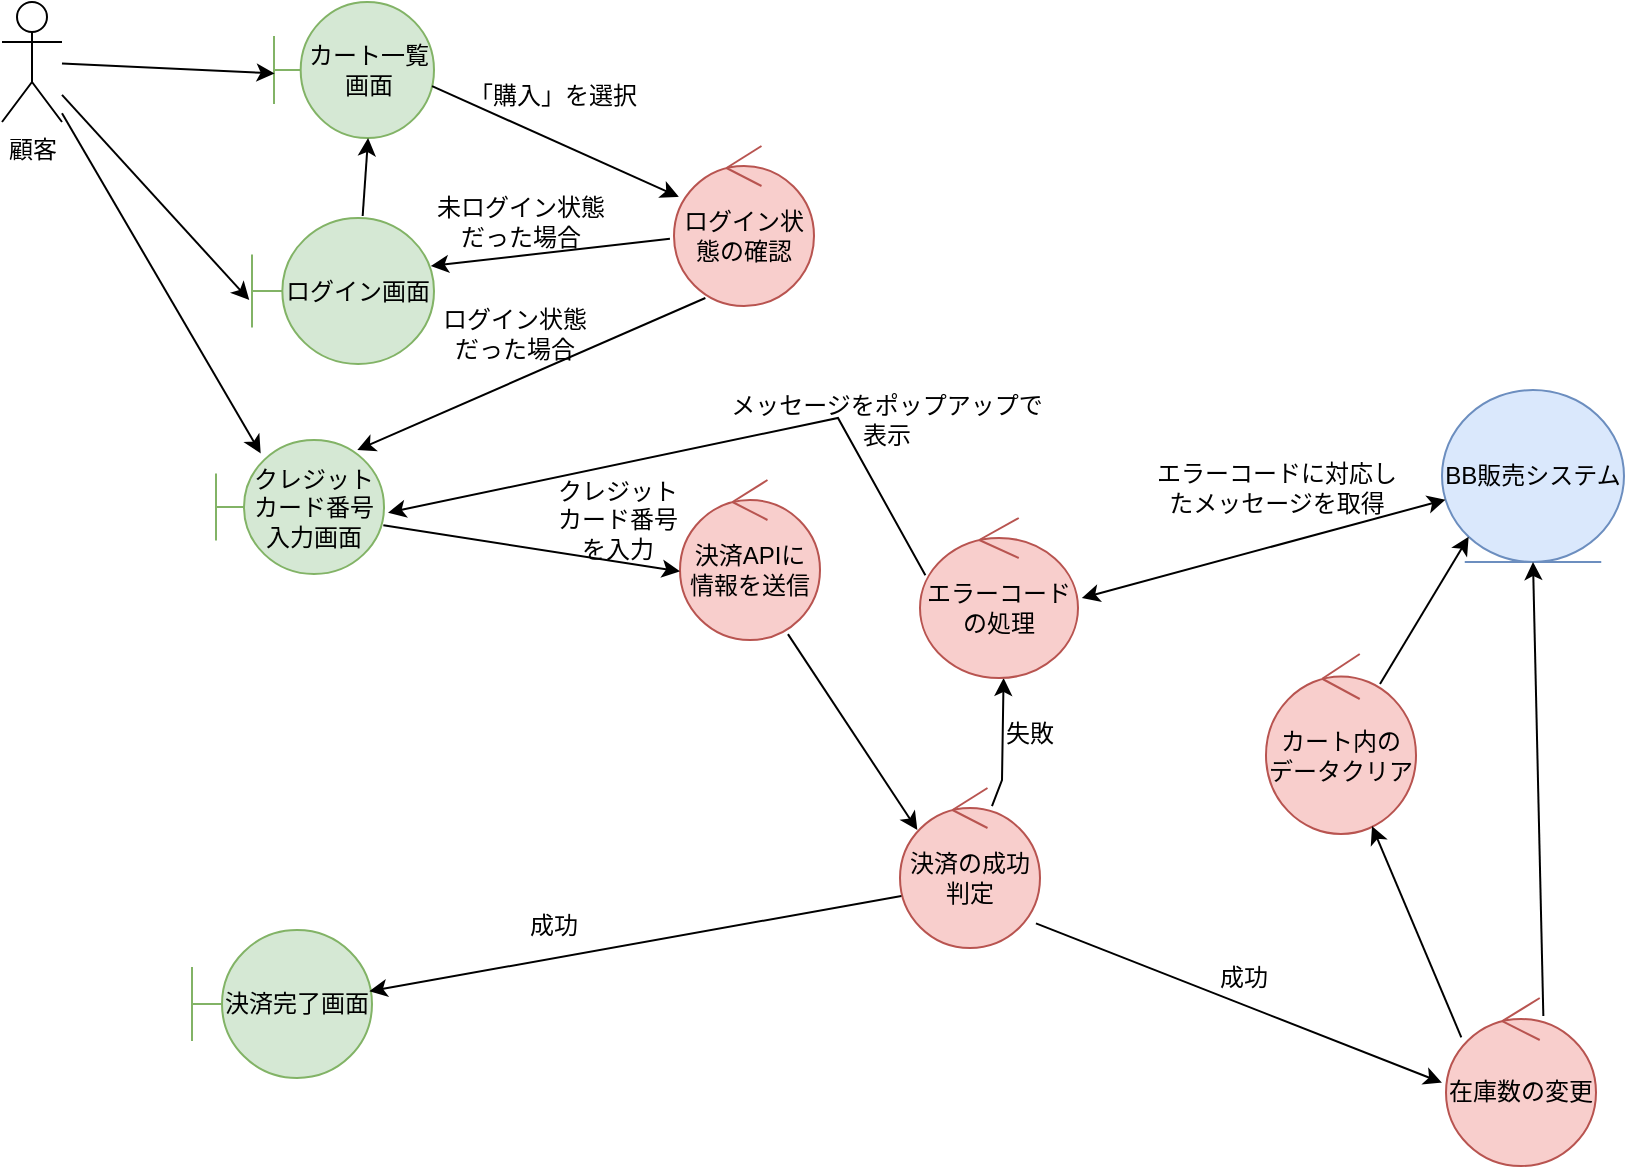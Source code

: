 <mxfile version="28.1.2">
  <diagram name="ページ1" id="lOJqmfj-AF2IGyaFZty9">
    <mxGraphModel dx="786" dy="516" grid="0" gridSize="10" guides="1" tooltips="1" connect="1" arrows="1" fold="1" page="1" pageScale="1" pageWidth="827" pageHeight="1169" math="0" shadow="0">
      <root>
        <mxCell id="0" />
        <mxCell id="1" parent="0" />
        <mxCell id="XFLWg0oDXKJBOEz6R7yy-1" value="顧客" style="shape=umlActor;verticalLabelPosition=bottom;verticalAlign=top;html=1;outlineConnect=0;" parent="1" vertex="1">
          <mxGeometry x="71" y="61" width="30" height="60" as="geometry" />
        </mxCell>
        <mxCell id="XFLWg0oDXKJBOEz6R7yy-2" value="カート一覧画面" style="shape=umlBoundary;whiteSpace=wrap;html=1;fillColor=#d5e8d4;strokeColor=#82b366;" parent="1" vertex="1">
          <mxGeometry x="207" y="61" width="80" height="68" as="geometry" />
        </mxCell>
        <mxCell id="XFLWg0oDXKJBOEz6R7yy-3" value="" style="endArrow=classic;html=1;rounded=0;entryX=0.004;entryY=0.525;entryDx=0;entryDy=0;entryPerimeter=0;" parent="1" source="XFLWg0oDXKJBOEz6R7yy-1" target="XFLWg0oDXKJBOEz6R7yy-2" edge="1">
          <mxGeometry width="50" height="50" relative="1" as="geometry">
            <mxPoint x="373" y="288" as="sourcePoint" />
            <mxPoint x="423" y="238" as="targetPoint" />
          </mxGeometry>
        </mxCell>
        <mxCell id="XFLWg0oDXKJBOEz6R7yy-4" value="" style="endArrow=classic;html=1;rounded=0;exitX=0.988;exitY=0.618;exitDx=0;exitDy=0;exitPerimeter=0;" parent="1" source="XFLWg0oDXKJBOEz6R7yy-2" target="XFLWg0oDXKJBOEz6R7yy-5" edge="1">
          <mxGeometry width="50" height="50" relative="1" as="geometry">
            <mxPoint x="373" y="288" as="sourcePoint" />
            <mxPoint x="441" y="131" as="targetPoint" />
          </mxGeometry>
        </mxCell>
        <mxCell id="XFLWg0oDXKJBOEz6R7yy-5" value="ログイン状態の確認" style="ellipse;shape=umlControl;whiteSpace=wrap;html=1;fillColor=#f8cecc;strokeColor=#b85450;" parent="1" vertex="1">
          <mxGeometry x="407" y="133" width="70" height="80" as="geometry" />
        </mxCell>
        <mxCell id="XFLWg0oDXKJBOEz6R7yy-7" value="" style="endArrow=classic;html=1;rounded=0;entryX=0.982;entryY=0.329;entryDx=0;entryDy=0;entryPerimeter=0;exitX=-0.029;exitY=0.579;exitDx=0;exitDy=0;exitPerimeter=0;" parent="1" source="XFLWg0oDXKJBOEz6R7yy-5" target="XFLWg0oDXKJBOEz6R7yy-10" edge="1">
          <mxGeometry width="50" height="50" relative="1" as="geometry">
            <mxPoint x="373" y="288" as="sourcePoint" />
            <mxPoint x="423" y="238" as="targetPoint" />
          </mxGeometry>
        </mxCell>
        <mxCell id="XFLWg0oDXKJBOEz6R7yy-8" value="「購入」を選択" style="text;html=1;align=center;verticalAlign=middle;whiteSpace=wrap;rounded=0;" parent="1" vertex="1">
          <mxGeometry x="301" y="93" width="91" height="30" as="geometry" />
        </mxCell>
        <mxCell id="XFLWg0oDXKJBOEz6R7yy-9" value="未ログイン状態だった場合" style="text;html=1;align=center;verticalAlign=middle;whiteSpace=wrap;rounded=0;" parent="1" vertex="1">
          <mxGeometry x="284" y="156" width="93" height="30" as="geometry" />
        </mxCell>
        <mxCell id="XFLWg0oDXKJBOEz6R7yy-10" value="ログイン画面" style="shape=umlBoundary;whiteSpace=wrap;html=1;fillColor=#d5e8d4;strokeColor=#82b366;" parent="1" vertex="1">
          <mxGeometry x="196" y="169" width="91" height="73" as="geometry" />
        </mxCell>
        <mxCell id="XFLWg0oDXKJBOEz6R7yy-11" value="" style="endArrow=classic;html=1;rounded=0;exitX=0.608;exitY=-0.014;exitDx=0;exitDy=0;exitPerimeter=0;entryX=0.588;entryY=1;entryDx=0;entryDy=0;entryPerimeter=0;" parent="1" source="XFLWg0oDXKJBOEz6R7yy-10" target="XFLWg0oDXKJBOEz6R7yy-2" edge="1">
          <mxGeometry width="50" height="50" relative="1" as="geometry">
            <mxPoint x="249" y="168" as="sourcePoint" />
            <mxPoint x="221" y="146" as="targetPoint" />
          </mxGeometry>
        </mxCell>
        <mxCell id="XFLWg0oDXKJBOEz6R7yy-12" value="" style="endArrow=classic;html=1;rounded=0;entryX=-0.015;entryY=0.562;entryDx=0;entryDy=0;entryPerimeter=0;" parent="1" source="XFLWg0oDXKJBOEz6R7yy-1" target="XFLWg0oDXKJBOEz6R7yy-10" edge="1">
          <mxGeometry width="50" height="50" relative="1" as="geometry">
            <mxPoint x="102" y="92" as="sourcePoint" />
            <mxPoint x="423" y="238" as="targetPoint" />
          </mxGeometry>
        </mxCell>
        <mxCell id="XFLWg0oDXKJBOEz6R7yy-13" value="クレジットカード番号入力画面" style="shape=umlBoundary;whiteSpace=wrap;html=1;fillColor=#d5e8d4;strokeColor=#82b366;" parent="1" vertex="1">
          <mxGeometry x="178" y="280" width="84" height="67" as="geometry" />
        </mxCell>
        <mxCell id="XFLWg0oDXKJBOEz6R7yy-14" value="" style="endArrow=classic;html=1;rounded=0;exitX=0.224;exitY=0.95;exitDx=0;exitDy=0;exitPerimeter=0;entryX=0.841;entryY=0.075;entryDx=0;entryDy=0;entryPerimeter=0;" parent="1" source="XFLWg0oDXKJBOEz6R7yy-5" target="XFLWg0oDXKJBOEz6R7yy-13" edge="1">
          <mxGeometry width="50" height="50" relative="1" as="geometry">
            <mxPoint x="373" y="288" as="sourcePoint" />
            <mxPoint x="423" y="238" as="targetPoint" />
          </mxGeometry>
        </mxCell>
        <mxCell id="XFLWg0oDXKJBOEz6R7yy-15" value="" style="endArrow=classic;html=1;rounded=0;entryX=0.266;entryY=0.1;entryDx=0;entryDy=0;entryPerimeter=0;" parent="1" source="XFLWg0oDXKJBOEz6R7yy-1" target="XFLWg0oDXKJBOEz6R7yy-13" edge="1">
          <mxGeometry width="50" height="50" relative="1" as="geometry">
            <mxPoint x="373" y="288" as="sourcePoint" />
            <mxPoint x="423" y="238" as="targetPoint" />
          </mxGeometry>
        </mxCell>
        <mxCell id="XFLWg0oDXKJBOEz6R7yy-16" value="ログイン状態だった場合" style="text;html=1;align=center;verticalAlign=middle;whiteSpace=wrap;rounded=0;" parent="1" vertex="1">
          <mxGeometry x="287" y="212" width="81" height="30" as="geometry" />
        </mxCell>
        <mxCell id="XFLWg0oDXKJBOEz6R7yy-17" value="決済APIに&lt;div&gt;情報を送信&lt;/div&gt;" style="ellipse;shape=umlControl;whiteSpace=wrap;html=1;fillColor=#f8cecc;strokeColor=#b85450;" parent="1" vertex="1">
          <mxGeometry x="410" y="300" width="70" height="80" as="geometry" />
        </mxCell>
        <mxCell id="XFLWg0oDXKJBOEz6R7yy-21" value="" style="endArrow=classic;html=1;rounded=0;exitX=0.996;exitY=0.637;exitDx=0;exitDy=0;exitPerimeter=0;entryX=0;entryY=0.571;entryDx=0;entryDy=0;entryPerimeter=0;" parent="1" source="XFLWg0oDXKJBOEz6R7yy-13" target="XFLWg0oDXKJBOEz6R7yy-17" edge="1">
          <mxGeometry width="50" height="50" relative="1" as="geometry">
            <mxPoint x="373" y="287" as="sourcePoint" />
            <mxPoint x="408" y="386" as="targetPoint" />
          </mxGeometry>
        </mxCell>
        <mxCell id="XFLWg0oDXKJBOEz6R7yy-22" value="クレジットカード番号を入力&lt;div&gt;&lt;br&gt;&lt;/div&gt;" style="text;html=1;align=center;verticalAlign=middle;whiteSpace=wrap;rounded=0;" parent="1" vertex="1">
          <mxGeometry x="344" y="319" width="70" height="15" as="geometry" />
        </mxCell>
        <mxCell id="XFLWg0oDXKJBOEz6R7yy-23" value="" style="endArrow=classic;html=1;rounded=0;exitX=0.771;exitY=0.963;exitDx=0;exitDy=0;exitPerimeter=0;entryX=0.124;entryY=0.263;entryDx=0;entryDy=0;entryPerimeter=0;" parent="1" source="XFLWg0oDXKJBOEz6R7yy-17" target="XFLWg0oDXKJBOEz6R7yy-24" edge="1">
          <mxGeometry width="50" height="50" relative="1" as="geometry">
            <mxPoint x="373" y="287" as="sourcePoint" />
            <mxPoint x="597" y="280" as="targetPoint" />
          </mxGeometry>
        </mxCell>
        <mxCell id="XFLWg0oDXKJBOEz6R7yy-24" value="決済の成功判定" style="ellipse;shape=umlControl;whiteSpace=wrap;html=1;fillColor=#f8cecc;strokeColor=#b85450;" parent="1" vertex="1">
          <mxGeometry x="520" y="454" width="70" height="80" as="geometry" />
        </mxCell>
        <mxCell id="XFLWg0oDXKJBOEz6R7yy-25" value="決済完了画面" style="shape=umlBoundary;whiteSpace=wrap;html=1;fillColor=#d5e8d4;strokeColor=#82b366;" parent="1" vertex="1">
          <mxGeometry x="166" y="525" width="90" height="74" as="geometry" />
        </mxCell>
        <mxCell id="XFLWg0oDXKJBOEz6R7yy-26" value="" style="endArrow=classic;html=1;rounded=0;exitX=0.01;exitY=0.675;exitDx=0;exitDy=0;exitPerimeter=0;entryX=0.985;entryY=0.414;entryDx=0;entryDy=0;entryPerimeter=0;" parent="1" source="XFLWg0oDXKJBOEz6R7yy-24" target="XFLWg0oDXKJBOEz6R7yy-25" edge="1">
          <mxGeometry width="50" height="50" relative="1" as="geometry">
            <mxPoint x="373" y="387" as="sourcePoint" />
            <mxPoint x="423" y="337" as="targetPoint" />
          </mxGeometry>
        </mxCell>
        <mxCell id="XFLWg0oDXKJBOEz6R7yy-27" value="成功" style="text;html=1;align=center;verticalAlign=middle;whiteSpace=wrap;rounded=0;" parent="1" vertex="1">
          <mxGeometry x="308.5" y="502" width="76" height="42" as="geometry" />
        </mxCell>
        <mxCell id="XFLWg0oDXKJBOEz6R7yy-28" value="" style="endArrow=classic;html=1;rounded=0;entryX=0.529;entryY=1;entryDx=0;entryDy=0;entryPerimeter=0;exitX=0.657;exitY=0.113;exitDx=0;exitDy=0;exitPerimeter=0;" parent="1" source="XFLWg0oDXKJBOEz6R7yy-24" target="XFLWg0oDXKJBOEz6R7yy-29" edge="1">
          <mxGeometry width="50" height="50" relative="1" as="geometry">
            <mxPoint x="373" y="387" as="sourcePoint" />
            <mxPoint x="345" y="450" as="targetPoint" />
            <Array as="points">
              <mxPoint x="571" y="450" />
            </Array>
          </mxGeometry>
        </mxCell>
        <mxCell id="XFLWg0oDXKJBOEz6R7yy-29" value="エラーコードの処理" style="ellipse;shape=umlControl;whiteSpace=wrap;html=1;fillColor=#f8cecc;strokeColor=#b85450;" parent="1" vertex="1">
          <mxGeometry x="530" y="319" width="79" height="80" as="geometry" />
        </mxCell>
        <mxCell id="XFLWg0oDXKJBOEz6R7yy-30" value="BB販売システム" style="ellipse;shape=umlEntity;whiteSpace=wrap;html=1;fillColor=#dae8fc;strokeColor=#6c8ebf;" parent="1" vertex="1">
          <mxGeometry x="791" y="255" width="91" height="86" as="geometry" />
        </mxCell>
        <mxCell id="XFLWg0oDXKJBOEz6R7yy-32" value="失敗" style="text;html=1;align=center;verticalAlign=middle;whiteSpace=wrap;rounded=0;" parent="1" vertex="1">
          <mxGeometry x="555" y="412" width="60" height="30" as="geometry" />
        </mxCell>
        <mxCell id="XFLWg0oDXKJBOEz6R7yy-33" value="エラーコードに対応したメッセージを取得" style="text;html=1;align=center;verticalAlign=middle;whiteSpace=wrap;rounded=0;" parent="1" vertex="1">
          <mxGeometry x="643" y="289" width="131" height="30" as="geometry" />
        </mxCell>
        <mxCell id="XFLWg0oDXKJBOEz6R7yy-35" value="" style="endArrow=classic;startArrow=classic;html=1;rounded=0;exitX=1.024;exitY=0.5;exitDx=0;exitDy=0;exitPerimeter=0;" parent="1" source="XFLWg0oDXKJBOEz6R7yy-29" target="XFLWg0oDXKJBOEz6R7yy-30" edge="1">
          <mxGeometry width="50" height="50" relative="1" as="geometry">
            <mxPoint x="555" y="387" as="sourcePoint" />
            <mxPoint x="605" y="337" as="targetPoint" />
          </mxGeometry>
        </mxCell>
        <mxCell id="XFLWg0oDXKJBOEz6R7yy-36" value="" style="endArrow=classic;html=1;rounded=0;exitX=0.034;exitY=0.358;exitDx=0;exitDy=0;exitPerimeter=0;entryX=1.024;entryY=0.542;entryDx=0;entryDy=0;entryPerimeter=0;" parent="1" source="XFLWg0oDXKJBOEz6R7yy-29" target="XFLWg0oDXKJBOEz6R7yy-13" edge="1">
          <mxGeometry width="50" height="50" relative="1" as="geometry">
            <mxPoint x="555" y="387" as="sourcePoint" />
            <mxPoint x="323" y="427" as="targetPoint" />
            <Array as="points">
              <mxPoint x="489" y="269" />
            </Array>
          </mxGeometry>
        </mxCell>
        <mxCell id="TAJ6lhDx1A0uZQImCwMc-1" value="メッセージをポップアップで表示" style="text;html=1;align=center;verticalAlign=middle;whiteSpace=wrap;rounded=0;rotation=0;" vertex="1" parent="1">
          <mxGeometry x="430" y="255" width="167" height="30" as="geometry" />
        </mxCell>
        <mxCell id="TAJ6lhDx1A0uZQImCwMc-3" value="在庫数の変更" style="ellipse;shape=umlControl;whiteSpace=wrap;html=1;fillColor=#f8cecc;strokeColor=#b85450;" vertex="1" parent="1">
          <mxGeometry x="793" y="559" width="75" height="84" as="geometry" />
        </mxCell>
        <mxCell id="TAJ6lhDx1A0uZQImCwMc-6" value="" style="endArrow=classic;html=1;rounded=0;exitX=0.971;exitY=0.846;exitDx=0;exitDy=0;exitPerimeter=0;entryX=-0.027;entryY=0.504;entryDx=0;entryDy=0;entryPerimeter=0;" edge="1" parent="1" source="XFLWg0oDXKJBOEz6R7yy-24" target="TAJ6lhDx1A0uZQImCwMc-3">
          <mxGeometry width="50" height="50" relative="1" as="geometry">
            <mxPoint x="444" y="388" as="sourcePoint" />
            <mxPoint x="494" y="338" as="targetPoint" />
          </mxGeometry>
        </mxCell>
        <mxCell id="TAJ6lhDx1A0uZQImCwMc-7" value="成功" style="text;html=1;align=center;verticalAlign=middle;whiteSpace=wrap;rounded=0;" vertex="1" parent="1">
          <mxGeometry x="662" y="534" width="60" height="30" as="geometry" />
        </mxCell>
        <mxCell id="TAJ6lhDx1A0uZQImCwMc-9" value="" style="endArrow=classic;html=1;rounded=0;entryX=0.5;entryY=1;entryDx=0;entryDy=0;exitX=0.649;exitY=0.107;exitDx=0;exitDy=0;exitPerimeter=0;" edge="1" parent="1" source="TAJ6lhDx1A0uZQImCwMc-3" target="XFLWg0oDXKJBOEz6R7yy-30">
          <mxGeometry width="50" height="50" relative="1" as="geometry">
            <mxPoint x="822" y="461" as="sourcePoint" />
            <mxPoint x="494" y="338" as="targetPoint" />
          </mxGeometry>
        </mxCell>
        <mxCell id="TAJ6lhDx1A0uZQImCwMc-12" value="カート内の&lt;div&gt;データクリア&lt;/div&gt;" style="ellipse;shape=umlControl;whiteSpace=wrap;html=1;fillColor=#f8cecc;strokeColor=#b85450;" vertex="1" parent="1">
          <mxGeometry x="703" y="387" width="75" height="90" as="geometry" />
        </mxCell>
        <mxCell id="TAJ6lhDx1A0uZQImCwMc-15" value="" style="endArrow=classic;html=1;rounded=0;exitX=0.76;exitY=0.167;exitDx=0;exitDy=0;exitPerimeter=0;entryX=0;entryY=1;entryDx=0;entryDy=0;" edge="1" parent="1" source="TAJ6lhDx1A0uZQImCwMc-12" target="XFLWg0oDXKJBOEz6R7yy-30">
          <mxGeometry width="50" height="50" relative="1" as="geometry">
            <mxPoint x="507" y="496" as="sourcePoint" />
            <mxPoint x="557" y="446" as="targetPoint" />
          </mxGeometry>
        </mxCell>
        <mxCell id="TAJ6lhDx1A0uZQImCwMc-16" value="" style="endArrow=classic;html=1;rounded=0;exitX=0.102;exitY=0.234;exitDx=0;exitDy=0;exitPerimeter=0;entryX=0.707;entryY=0.956;entryDx=0;entryDy=0;entryPerimeter=0;" edge="1" parent="1" source="TAJ6lhDx1A0uZQImCwMc-3" target="TAJ6lhDx1A0uZQImCwMc-12">
          <mxGeometry width="50" height="50" relative="1" as="geometry">
            <mxPoint x="486" y="396" as="sourcePoint" />
            <mxPoint x="536" y="346" as="targetPoint" />
          </mxGeometry>
        </mxCell>
      </root>
    </mxGraphModel>
  </diagram>
</mxfile>
